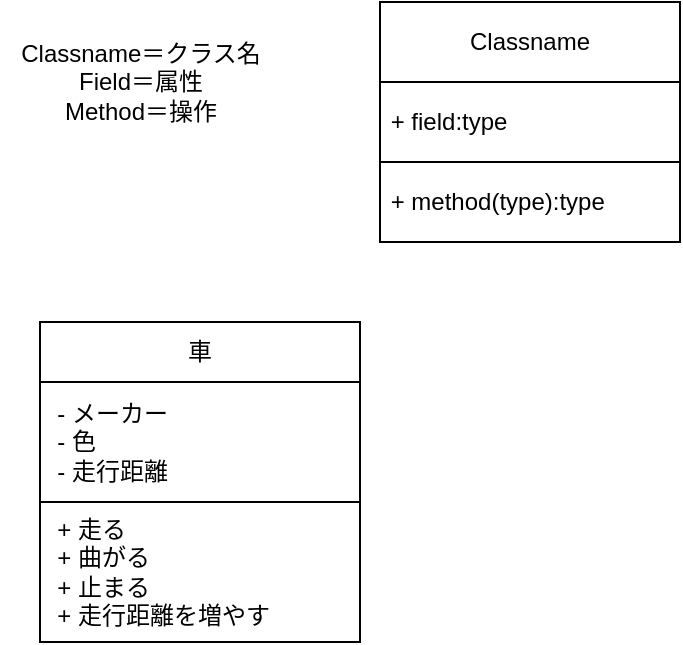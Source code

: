 <mxfile version="28.2.0">
  <diagram name="ページ1" id="Is6QZiPxNQHIuqzMfwIe">
    <mxGraphModel dx="996" dy="586" grid="1" gridSize="10" guides="1" tooltips="1" connect="1" arrows="1" fold="1" page="1" pageScale="1" pageWidth="827" pageHeight="1169" math="0" shadow="0">
      <root>
        <mxCell id="0" />
        <mxCell id="1" parent="0" />
        <mxCell id="JP1EWg2TkIEanDeZ_PoH-29" value="Classname" style="whiteSpace=wrap;html=1;" vertex="1" parent="1">
          <mxGeometry x="330" y="90" width="150" height="40" as="geometry" />
        </mxCell>
        <mxCell id="JP1EWg2TkIEanDeZ_PoH-30" value="&amp;nbsp;+ field:type" style="whiteSpace=wrap;html=1;align=left;" vertex="1" parent="1">
          <mxGeometry x="330" y="130" width="150" height="40" as="geometry" />
        </mxCell>
        <mxCell id="JP1EWg2TkIEanDeZ_PoH-31" value="&amp;nbsp;+ method(type):type" style="whiteSpace=wrap;html=1;align=left;" vertex="1" parent="1">
          <mxGeometry x="330" y="170" width="150" height="40" as="geometry" />
        </mxCell>
        <mxCell id="JP1EWg2TkIEanDeZ_PoH-32" value="車" style="whiteSpace=wrap;html=1;" vertex="1" parent="1">
          <mxGeometry x="160" y="250" width="160" height="30" as="geometry" />
        </mxCell>
        <mxCell id="JP1EWg2TkIEanDeZ_PoH-33" value="&lt;span style=&quot;background-color: transparent; color: light-dark(rgb(0, 0, 0), rgb(255, 255, 255));&quot;&gt;&amp;nbsp; - メーカー&lt;/span&gt;&lt;br&gt;&lt;span style=&quot;background-color: transparent; color: light-dark(rgb(0, 0, 0), rgb(255, 255, 255));&quot;&gt;&amp;nbsp; - 色&lt;/span&gt;&lt;br&gt;&lt;span style=&quot;background-color: transparent; color: light-dark(rgb(0, 0, 0), rgb(255, 255, 255));&quot;&gt;&amp;nbsp; - 走行距離&lt;/span&gt;" style="whiteSpace=wrap;html=1;align=left;" vertex="1" parent="1">
          <mxGeometry x="160" y="280" width="160" height="60" as="geometry" />
        </mxCell>
        <mxCell id="JP1EWg2TkIEanDeZ_PoH-34" value="&lt;span style=&quot;background-color: transparent; color: light-dark(rgb(0, 0, 0), rgb(255, 255, 255));&quot;&gt;&amp;nbsp; + 走る&lt;/span&gt;&lt;br&gt;&lt;span style=&quot;background-color: transparent; color: light-dark(rgb(0, 0, 0), rgb(255, 255, 255));&quot;&gt;&amp;nbsp; + 曲がる&lt;/span&gt;&lt;br&gt;&lt;span style=&quot;background-color: transparent; color: light-dark(rgb(0, 0, 0), rgb(255, 255, 255));&quot;&gt;&amp;nbsp; + 止まる&lt;/span&gt;&lt;br&gt;&lt;span style=&quot;background-color: transparent; color: light-dark(rgb(0, 0, 0), rgb(255, 255, 255));&quot;&gt;&amp;nbsp; + 走行距離を増やす&lt;/span&gt;" style="whiteSpace=wrap;html=1;align=left;" vertex="1" parent="1">
          <mxGeometry x="160" y="340" width="160" height="70" as="geometry" />
        </mxCell>
        <mxCell id="JP1EWg2TkIEanDeZ_PoH-35" value="Classname＝クラス名&lt;div&gt;Field＝属性&lt;/div&gt;&lt;div&gt;Method＝操作&lt;/div&gt;" style="text;html=1;align=center;verticalAlign=middle;resizable=0;points=[];autosize=1;strokeColor=none;fillColor=none;" vertex="1" parent="1">
          <mxGeometry x="140" y="100" width="140" height="60" as="geometry" />
        </mxCell>
      </root>
    </mxGraphModel>
  </diagram>
</mxfile>
